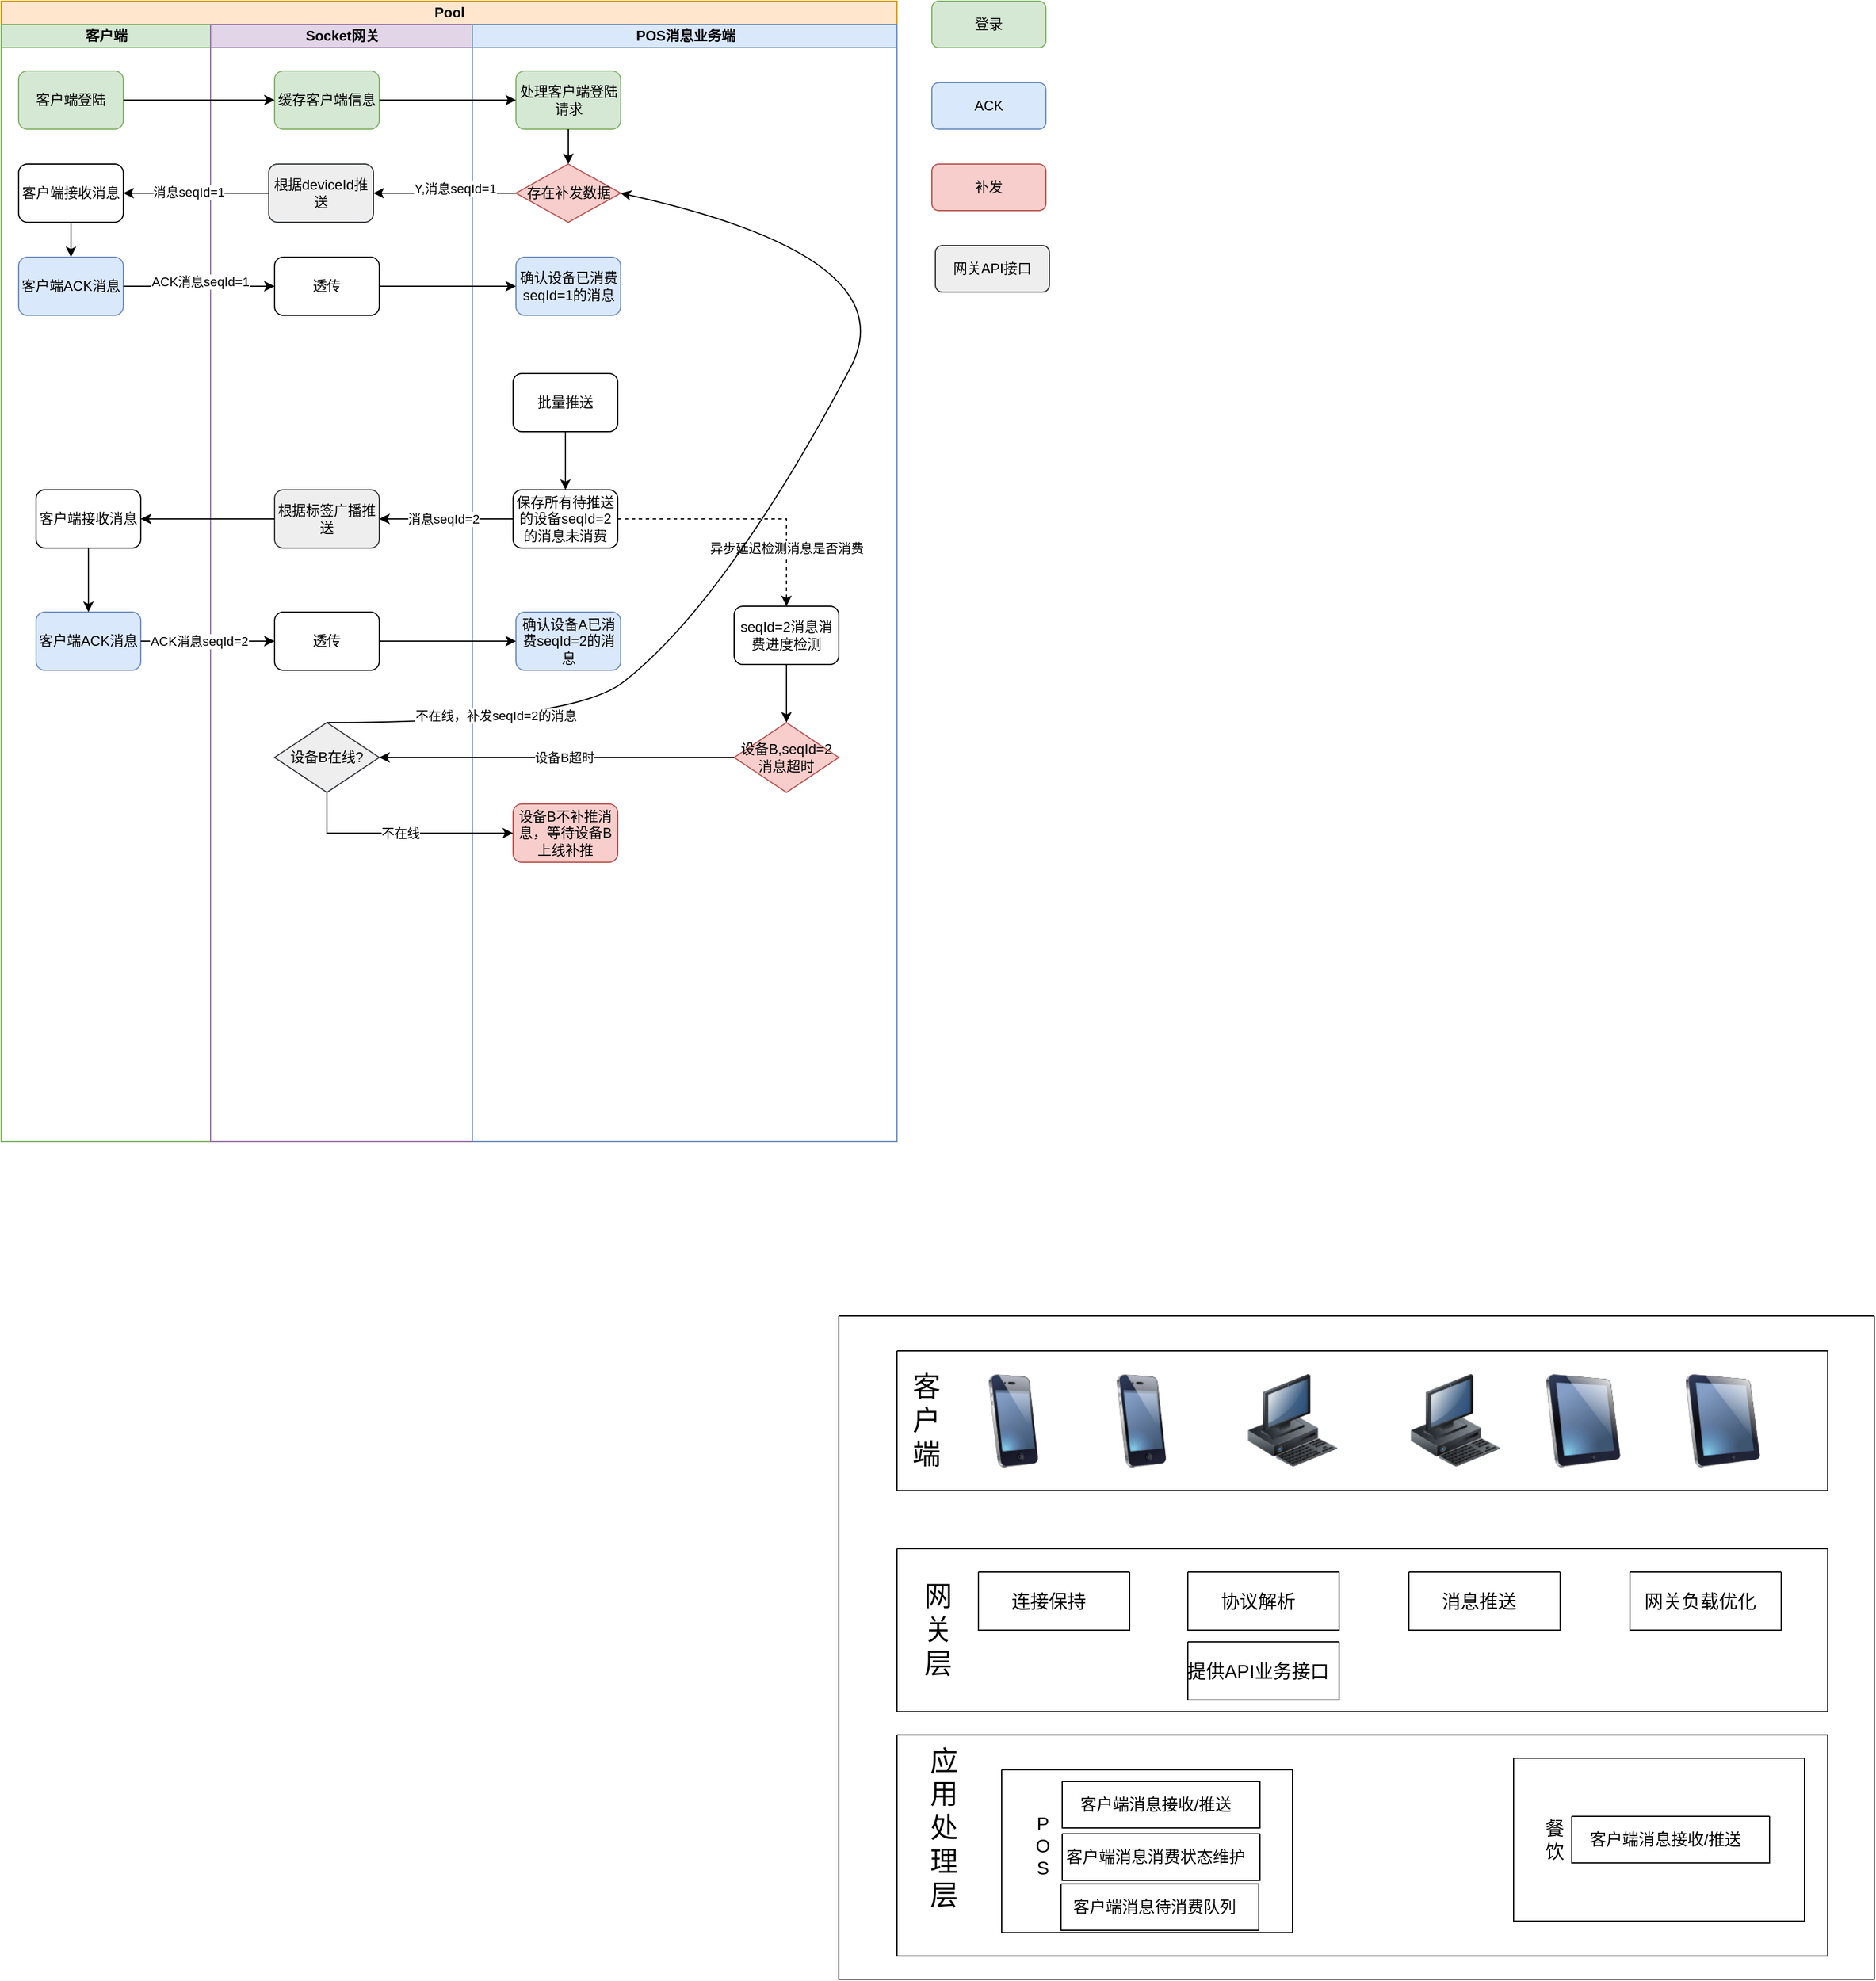 <mxfile version="14.7.3" type="github">
  <diagram id="HJ1Hfq0uVcgzrJEgd6cx" name="第 1 页">
    <mxGraphModel dx="946" dy="563" grid="1" gridSize="10" guides="1" tooltips="1" connect="1" arrows="1" fold="1" page="1" pageScale="1" pageWidth="827" pageHeight="1169" math="0" shadow="0">
      <root>
        <mxCell id="0" />
        <mxCell id="1" parent="0" />
        <mxCell id="xjjVBxoUjtWX53dAkBdB-1" value="Pool" style="swimlane;html=1;childLayout=stackLayout;resizeParent=1;resizeParentMax=0;startSize=20;fillColor=#ffe6cc;strokeColor=#d79b00;" vertex="1" parent="1">
          <mxGeometry x="120" y="60" width="770" height="980" as="geometry" />
        </mxCell>
        <mxCell id="xjjVBxoUjtWX53dAkBdB-2" value="客户端" style="swimlane;html=1;startSize=20;fillColor=#d5e8d4;strokeColor=#82b366;" vertex="1" parent="xjjVBxoUjtWX53dAkBdB-1">
          <mxGeometry y="20" width="180" height="960" as="geometry" />
        </mxCell>
        <mxCell id="xjjVBxoUjtWX53dAkBdB-72" value="客户端登陆" style="rounded=1;whiteSpace=wrap;html=1;fillColor=#d5e8d4;strokeColor=#82b366;" vertex="1" parent="xjjVBxoUjtWX53dAkBdB-2">
          <mxGeometry x="15" y="40" width="90" height="50" as="geometry" />
        </mxCell>
        <mxCell id="xjjVBxoUjtWX53dAkBdB-97" style="edgeStyle=orthogonalEdgeStyle;rounded=0;orthogonalLoop=1;jettySize=auto;html=1;" edge="1" parent="xjjVBxoUjtWX53dAkBdB-2" source="xjjVBxoUjtWX53dAkBdB-88" target="xjjVBxoUjtWX53dAkBdB-96">
          <mxGeometry relative="1" as="geometry" />
        </mxCell>
        <mxCell id="xjjVBxoUjtWX53dAkBdB-88" value="客户端接收消息" style="rounded=1;whiteSpace=wrap;html=1;" vertex="1" parent="xjjVBxoUjtWX53dAkBdB-2">
          <mxGeometry x="15" y="120" width="90" height="50" as="geometry" />
        </mxCell>
        <mxCell id="xjjVBxoUjtWX53dAkBdB-96" value="客户端ACK消息" style="rounded=1;whiteSpace=wrap;html=1;fillColor=#dae8fc;strokeColor=#6c8ebf;" vertex="1" parent="xjjVBxoUjtWX53dAkBdB-2">
          <mxGeometry x="15" y="200" width="90" height="50" as="geometry" />
        </mxCell>
        <mxCell id="xjjVBxoUjtWX53dAkBdB-103" value="客户端接收消息" style="rounded=1;whiteSpace=wrap;html=1;" vertex="1" parent="xjjVBxoUjtWX53dAkBdB-2">
          <mxGeometry x="30" y="400" width="90" height="50" as="geometry" />
        </mxCell>
        <mxCell id="xjjVBxoUjtWX53dAkBdB-104" value="客户端ACK消息" style="rounded=1;whiteSpace=wrap;html=1;fillColor=#dae8fc;strokeColor=#6c8ebf;" vertex="1" parent="xjjVBxoUjtWX53dAkBdB-2">
          <mxGeometry x="30" y="505" width="90" height="50" as="geometry" />
        </mxCell>
        <mxCell id="xjjVBxoUjtWX53dAkBdB-102" style="edgeStyle=orthogonalEdgeStyle;rounded=0;orthogonalLoop=1;jettySize=auto;html=1;" edge="1" parent="xjjVBxoUjtWX53dAkBdB-2" source="xjjVBxoUjtWX53dAkBdB-103" target="xjjVBxoUjtWX53dAkBdB-104">
          <mxGeometry relative="1" as="geometry" />
        </mxCell>
        <mxCell id="xjjVBxoUjtWX53dAkBdB-3" value="Socket网关" style="swimlane;html=1;startSize=20;fillColor=#e1d5e7;strokeColor=#9673a6;" vertex="1" parent="xjjVBxoUjtWX53dAkBdB-1">
          <mxGeometry x="180" y="20" width="225" height="960" as="geometry" />
        </mxCell>
        <mxCell id="xjjVBxoUjtWX53dAkBdB-74" value="缓存客户端信息" style="rounded=1;whiteSpace=wrap;html=1;fillColor=#d5e8d4;strokeColor=#82b366;" vertex="1" parent="xjjVBxoUjtWX53dAkBdB-3">
          <mxGeometry x="55" y="40" width="90" height="50" as="geometry" />
        </mxCell>
        <mxCell id="xjjVBxoUjtWX53dAkBdB-83" value="根据deviceId推送" style="rounded=1;whiteSpace=wrap;html=1;fillColor=#eeeeee;strokeColor=#36393d;" vertex="1" parent="xjjVBxoUjtWX53dAkBdB-3">
          <mxGeometry x="50" y="120" width="90" height="50" as="geometry" />
        </mxCell>
        <mxCell id="xjjVBxoUjtWX53dAkBdB-93" value="根据标签广播推送" style="rounded=1;whiteSpace=wrap;html=1;fillColor=#eeeeee;strokeColor=#36393d;" vertex="1" parent="xjjVBxoUjtWX53dAkBdB-3">
          <mxGeometry x="55" y="400" width="90" height="50" as="geometry" />
        </mxCell>
        <mxCell id="xjjVBxoUjtWX53dAkBdB-98" value="透传" style="rounded=1;whiteSpace=wrap;html=1;" vertex="1" parent="xjjVBxoUjtWX53dAkBdB-3">
          <mxGeometry x="55" y="200" width="90" height="50" as="geometry" />
        </mxCell>
        <mxCell id="xjjVBxoUjtWX53dAkBdB-106" value="透传" style="rounded=1;whiteSpace=wrap;html=1;" vertex="1" parent="xjjVBxoUjtWX53dAkBdB-3">
          <mxGeometry x="55" y="505" width="90" height="50" as="geometry" />
        </mxCell>
        <mxCell id="xjjVBxoUjtWX53dAkBdB-130" value="设备B在线?" style="rhombus;whiteSpace=wrap;html=1;fillColor=#eeeeee;strokeColor=#36393d;" vertex="1" parent="xjjVBxoUjtWX53dAkBdB-3">
          <mxGeometry x="55" y="600" width="90" height="60" as="geometry" />
        </mxCell>
        <mxCell id="xjjVBxoUjtWX53dAkBdB-4" value="POS消息业务端" style="swimlane;html=1;startSize=20;fillColor=#dae8fc;strokeColor=#6c8ebf;" vertex="1" parent="xjjVBxoUjtWX53dAkBdB-1">
          <mxGeometry x="405" y="20" width="365" height="960" as="geometry">
            <mxRectangle x="240" y="20" width="30" height="460" as="alternateBounds" />
          </mxGeometry>
        </mxCell>
        <mxCell id="xjjVBxoUjtWX53dAkBdB-75" value="处理客户端登陆请求" style="rounded=1;whiteSpace=wrap;html=1;fillColor=#d5e8d4;strokeColor=#82b366;" vertex="1" parent="xjjVBxoUjtWX53dAkBdB-4">
          <mxGeometry x="37.5" y="40" width="90" height="50" as="geometry" />
        </mxCell>
        <mxCell id="xjjVBxoUjtWX53dAkBdB-79" value="存在补发数据" style="rhombus;whiteSpace=wrap;html=1;fillColor=#f8cecc;strokeColor=#b85450;" vertex="1" parent="xjjVBxoUjtWX53dAkBdB-4">
          <mxGeometry x="37.5" y="120" width="90" height="50" as="geometry" />
        </mxCell>
        <mxCell id="xjjVBxoUjtWX53dAkBdB-80" value="" style="endArrow=classic;html=1;exitX=0.5;exitY=1;exitDx=0;exitDy=0;entryX=0.5;entryY=0;entryDx=0;entryDy=0;" edge="1" parent="xjjVBxoUjtWX53dAkBdB-4" source="xjjVBxoUjtWX53dAkBdB-75" target="xjjVBxoUjtWX53dAkBdB-79">
          <mxGeometry width="50" height="50" relative="1" as="geometry">
            <mxPoint x="2.5" y="200" as="sourcePoint" />
            <mxPoint x="52.5" y="150" as="targetPoint" />
          </mxGeometry>
        </mxCell>
        <mxCell id="xjjVBxoUjtWX53dAkBdB-120" style="edgeStyle=orthogonalEdgeStyle;rounded=0;orthogonalLoop=1;jettySize=auto;html=1;" edge="1" parent="xjjVBxoUjtWX53dAkBdB-4" source="xjjVBxoUjtWX53dAkBdB-92" target="xjjVBxoUjtWX53dAkBdB-119">
          <mxGeometry relative="1" as="geometry" />
        </mxCell>
        <mxCell id="xjjVBxoUjtWX53dAkBdB-92" value="批量推送" style="rounded=1;whiteSpace=wrap;html=1;" vertex="1" parent="xjjVBxoUjtWX53dAkBdB-4">
          <mxGeometry x="35" y="300" width="90" height="50" as="geometry" />
        </mxCell>
        <mxCell id="xjjVBxoUjtWX53dAkBdB-100" value="确认设备已消费seqId=1的消息" style="rounded=1;whiteSpace=wrap;html=1;fillColor=#dae8fc;strokeColor=#6c8ebf;" vertex="1" parent="xjjVBxoUjtWX53dAkBdB-4">
          <mxGeometry x="37.5" y="200" width="90" height="50" as="geometry" />
        </mxCell>
        <mxCell id="xjjVBxoUjtWX53dAkBdB-108" value="确认设备A已消费seqId=2的消息" style="rounded=1;whiteSpace=wrap;html=1;fillColor=#dae8fc;strokeColor=#6c8ebf;" vertex="1" parent="xjjVBxoUjtWX53dAkBdB-4">
          <mxGeometry x="37.5" y="505" width="90" height="50" as="geometry" />
        </mxCell>
        <mxCell id="xjjVBxoUjtWX53dAkBdB-126" style="edgeStyle=orthogonalEdgeStyle;rounded=0;orthogonalLoop=1;jettySize=auto;html=1;entryX=0.5;entryY=0;entryDx=0;entryDy=0;dashed=1;" edge="1" parent="xjjVBxoUjtWX53dAkBdB-4" source="xjjVBxoUjtWX53dAkBdB-119" target="xjjVBxoUjtWX53dAkBdB-125">
          <mxGeometry relative="1" as="geometry" />
        </mxCell>
        <mxCell id="xjjVBxoUjtWX53dAkBdB-127" value="异步延迟检测消息是否消费" style="edgeLabel;html=1;align=center;verticalAlign=middle;resizable=0;points=[];" vertex="1" connectable="0" parent="xjjVBxoUjtWX53dAkBdB-126">
          <mxGeometry x="-0.291" relative="1" as="geometry">
            <mxPoint x="67" y="25" as="offset" />
          </mxGeometry>
        </mxCell>
        <mxCell id="xjjVBxoUjtWX53dAkBdB-119" value="保存所有待推送的设备seqId=2的消息未消费" style="rounded=1;whiteSpace=wrap;html=1;" vertex="1" parent="xjjVBxoUjtWX53dAkBdB-4">
          <mxGeometry x="35" y="400" width="90" height="50" as="geometry" />
        </mxCell>
        <mxCell id="xjjVBxoUjtWX53dAkBdB-129" style="edgeStyle=orthogonalEdgeStyle;rounded=0;orthogonalLoop=1;jettySize=auto;html=1;entryX=0.5;entryY=0;entryDx=0;entryDy=0;" edge="1" parent="xjjVBxoUjtWX53dAkBdB-4" source="xjjVBxoUjtWX53dAkBdB-125" target="xjjVBxoUjtWX53dAkBdB-128">
          <mxGeometry relative="1" as="geometry" />
        </mxCell>
        <mxCell id="xjjVBxoUjtWX53dAkBdB-125" value="seqId=2消息消费进度检测" style="rounded=1;whiteSpace=wrap;html=1;" vertex="1" parent="xjjVBxoUjtWX53dAkBdB-4">
          <mxGeometry x="225" y="500" width="90" height="50" as="geometry" />
        </mxCell>
        <mxCell id="xjjVBxoUjtWX53dAkBdB-128" value="设备B,seqId=2消息超时" style="rhombus;whiteSpace=wrap;html=1;fillColor=#f8cecc;strokeColor=#b85450;" vertex="1" parent="xjjVBxoUjtWX53dAkBdB-4">
          <mxGeometry x="225" y="600" width="90" height="60" as="geometry" />
        </mxCell>
        <mxCell id="xjjVBxoUjtWX53dAkBdB-134" value="设备B不补推消息，等待设备B上线补推" style="rounded=1;whiteSpace=wrap;html=1;fillColor=#f8cecc;strokeColor=#b85450;" vertex="1" parent="xjjVBxoUjtWX53dAkBdB-4">
          <mxGeometry x="35" y="670" width="90" height="50" as="geometry" />
        </mxCell>
        <mxCell id="xjjVBxoUjtWX53dAkBdB-76" style="edgeStyle=orthogonalEdgeStyle;rounded=0;orthogonalLoop=1;jettySize=auto;html=1;exitX=1;exitY=0.5;exitDx=0;exitDy=0;entryX=0;entryY=0.5;entryDx=0;entryDy=0;" edge="1" parent="xjjVBxoUjtWX53dAkBdB-1" source="xjjVBxoUjtWX53dAkBdB-72" target="xjjVBxoUjtWX53dAkBdB-74">
          <mxGeometry relative="1" as="geometry" />
        </mxCell>
        <mxCell id="xjjVBxoUjtWX53dAkBdB-77" style="edgeStyle=orthogonalEdgeStyle;rounded=0;orthogonalLoop=1;jettySize=auto;html=1;exitX=1;exitY=0.5;exitDx=0;exitDy=0;entryX=0;entryY=0.5;entryDx=0;entryDy=0;" edge="1" parent="xjjVBxoUjtWX53dAkBdB-1" source="xjjVBxoUjtWX53dAkBdB-74" target="xjjVBxoUjtWX53dAkBdB-75">
          <mxGeometry relative="1" as="geometry" />
        </mxCell>
        <mxCell id="xjjVBxoUjtWX53dAkBdB-84" value="" style="endArrow=classic;html=1;exitX=0;exitY=0.5;exitDx=0;exitDy=0;entryX=1;entryY=0.5;entryDx=0;entryDy=0;" edge="1" parent="xjjVBxoUjtWX53dAkBdB-1" source="xjjVBxoUjtWX53dAkBdB-79" target="xjjVBxoUjtWX53dAkBdB-83">
          <mxGeometry width="50" height="50" relative="1" as="geometry">
            <mxPoint x="-60" y="270" as="sourcePoint" />
            <mxPoint x="-10" y="220" as="targetPoint" />
          </mxGeometry>
        </mxCell>
        <mxCell id="xjjVBxoUjtWX53dAkBdB-85" value="Y,消息seqId=1" style="edgeLabel;html=1;align=center;verticalAlign=middle;resizable=0;points=[];" vertex="1" connectable="0" parent="xjjVBxoUjtWX53dAkBdB-84">
          <mxGeometry x="-0.143" y="-4" relative="1" as="geometry">
            <mxPoint as="offset" />
          </mxGeometry>
        </mxCell>
        <mxCell id="xjjVBxoUjtWX53dAkBdB-89" value="" style="endArrow=classic;html=1;exitX=0;exitY=0.5;exitDx=0;exitDy=0;entryX=1;entryY=0.5;entryDx=0;entryDy=0;" edge="1" parent="xjjVBxoUjtWX53dAkBdB-1" source="xjjVBxoUjtWX53dAkBdB-83" target="xjjVBxoUjtWX53dAkBdB-88">
          <mxGeometry width="50" height="50" relative="1" as="geometry">
            <mxPoint x="-80" y="250" as="sourcePoint" />
            <mxPoint x="-30" y="200" as="targetPoint" />
          </mxGeometry>
        </mxCell>
        <mxCell id="xjjVBxoUjtWX53dAkBdB-116" value="消息seqId=1" style="edgeLabel;html=1;align=center;verticalAlign=middle;resizable=0;points=[];" vertex="1" connectable="0" parent="xjjVBxoUjtWX53dAkBdB-89">
          <mxGeometry x="0.106" y="-1" relative="1" as="geometry">
            <mxPoint as="offset" />
          </mxGeometry>
        </mxCell>
        <mxCell id="xjjVBxoUjtWX53dAkBdB-99" value="" style="endArrow=classic;html=1;entryX=0;entryY=0.5;entryDx=0;entryDy=0;exitX=1;exitY=0.5;exitDx=0;exitDy=0;" edge="1" parent="xjjVBxoUjtWX53dAkBdB-1" source="xjjVBxoUjtWX53dAkBdB-96" target="xjjVBxoUjtWX53dAkBdB-98">
          <mxGeometry width="50" height="50" relative="1" as="geometry">
            <mxPoint x="-90" y="340" as="sourcePoint" />
            <mxPoint x="-40" y="290" as="targetPoint" />
          </mxGeometry>
        </mxCell>
        <mxCell id="xjjVBxoUjtWX53dAkBdB-117" value="ACK消息seqId=1" style="edgeLabel;html=1;align=center;verticalAlign=middle;resizable=0;points=[];" vertex="1" connectable="0" parent="xjjVBxoUjtWX53dAkBdB-99">
          <mxGeometry x="-0.378" y="4" relative="1" as="geometry">
            <mxPoint x="25" as="offset" />
          </mxGeometry>
        </mxCell>
        <mxCell id="xjjVBxoUjtWX53dAkBdB-101" value="" style="endArrow=classic;html=1;entryX=0;entryY=0.5;entryDx=0;entryDy=0;exitX=1;exitY=0.5;exitDx=0;exitDy=0;" edge="1" parent="xjjVBxoUjtWX53dAkBdB-1" source="xjjVBxoUjtWX53dAkBdB-98" target="xjjVBxoUjtWX53dAkBdB-100">
          <mxGeometry width="50" height="50" relative="1" as="geometry">
            <mxPoint x="-80" y="330" as="sourcePoint" />
            <mxPoint x="-30" y="280" as="targetPoint" />
          </mxGeometry>
        </mxCell>
        <mxCell id="xjjVBxoUjtWX53dAkBdB-113" value="" style="endArrow=classic;html=1;entryX=0;entryY=0.5;entryDx=0;entryDy=0;exitX=1;exitY=0.5;exitDx=0;exitDy=0;" edge="1" parent="xjjVBxoUjtWX53dAkBdB-1" source="xjjVBxoUjtWX53dAkBdB-106" target="xjjVBxoUjtWX53dAkBdB-108">
          <mxGeometry width="50" height="50" relative="1" as="geometry">
            <mxPoint x="-200" y="540" as="sourcePoint" />
            <mxPoint x="-150" y="490" as="targetPoint" />
          </mxGeometry>
        </mxCell>
        <mxCell id="xjjVBxoUjtWX53dAkBdB-115" value="" style="endArrow=classic;html=1;entryX=0;entryY=0.5;entryDx=0;entryDy=0;exitX=1;exitY=0.5;exitDx=0;exitDy=0;" edge="1" parent="xjjVBxoUjtWX53dAkBdB-1" source="xjjVBxoUjtWX53dAkBdB-104" target="xjjVBxoUjtWX53dAkBdB-106">
          <mxGeometry width="50" height="50" relative="1" as="geometry">
            <mxPoint x="-60" y="610" as="sourcePoint" />
            <mxPoint x="-10" y="560" as="targetPoint" />
          </mxGeometry>
        </mxCell>
        <mxCell id="xjjVBxoUjtWX53dAkBdB-124" value="ACK消息seqId=2" style="edgeLabel;html=1;align=center;verticalAlign=middle;resizable=0;points=[];" vertex="1" connectable="0" parent="xjjVBxoUjtWX53dAkBdB-115">
          <mxGeometry x="-0.374" y="4" relative="1" as="geometry">
            <mxPoint x="14" y="4" as="offset" />
          </mxGeometry>
        </mxCell>
        <mxCell id="xjjVBxoUjtWX53dAkBdB-121" style="edgeStyle=orthogonalEdgeStyle;rounded=0;orthogonalLoop=1;jettySize=auto;html=1;entryX=1;entryY=0.5;entryDx=0;entryDy=0;" edge="1" parent="xjjVBxoUjtWX53dAkBdB-1" source="xjjVBxoUjtWX53dAkBdB-119" target="xjjVBxoUjtWX53dAkBdB-93">
          <mxGeometry relative="1" as="geometry" />
        </mxCell>
        <mxCell id="xjjVBxoUjtWX53dAkBdB-123" value="消息seqId=2" style="edgeLabel;html=1;align=center;verticalAlign=middle;resizable=0;points=[];" vertex="1" connectable="0" parent="xjjVBxoUjtWX53dAkBdB-121">
          <mxGeometry x="0.165" y="-3" relative="1" as="geometry">
            <mxPoint x="7" y="3" as="offset" />
          </mxGeometry>
        </mxCell>
        <mxCell id="xjjVBxoUjtWX53dAkBdB-122" style="edgeStyle=orthogonalEdgeStyle;rounded=0;orthogonalLoop=1;jettySize=auto;html=1;entryX=1;entryY=0.5;entryDx=0;entryDy=0;" edge="1" parent="xjjVBxoUjtWX53dAkBdB-1" source="xjjVBxoUjtWX53dAkBdB-93" target="xjjVBxoUjtWX53dAkBdB-103">
          <mxGeometry relative="1" as="geometry" />
        </mxCell>
        <mxCell id="xjjVBxoUjtWX53dAkBdB-131" style="edgeStyle=orthogonalEdgeStyle;rounded=0;orthogonalLoop=1;jettySize=auto;html=1;entryX=1;entryY=0.5;entryDx=0;entryDy=0;" edge="1" parent="xjjVBxoUjtWX53dAkBdB-1" source="xjjVBxoUjtWX53dAkBdB-128" target="xjjVBxoUjtWX53dAkBdB-130">
          <mxGeometry relative="1" as="geometry" />
        </mxCell>
        <mxCell id="xjjVBxoUjtWX53dAkBdB-138" value="设备B超时" style="edgeLabel;html=1;align=center;verticalAlign=middle;resizable=0;points=[];" vertex="1" connectable="0" parent="xjjVBxoUjtWX53dAkBdB-131">
          <mxGeometry x="-0.043" relative="1" as="geometry">
            <mxPoint as="offset" />
          </mxGeometry>
        </mxCell>
        <mxCell id="xjjVBxoUjtWX53dAkBdB-135" value="不在线" style="edgeStyle=orthogonalEdgeStyle;rounded=0;orthogonalLoop=1;jettySize=auto;html=1;entryX=0;entryY=0.5;entryDx=0;entryDy=0;exitX=0.5;exitY=1;exitDx=0;exitDy=0;" edge="1" parent="xjjVBxoUjtWX53dAkBdB-1" source="xjjVBxoUjtWX53dAkBdB-130" target="xjjVBxoUjtWX53dAkBdB-134">
          <mxGeometry relative="1" as="geometry" />
        </mxCell>
        <mxCell id="xjjVBxoUjtWX53dAkBdB-136" value="" style="curved=1;endArrow=classic;html=1;exitX=0.5;exitY=0;exitDx=0;exitDy=0;entryX=1;entryY=0.5;entryDx=0;entryDy=0;" edge="1" parent="xjjVBxoUjtWX53dAkBdB-1" source="xjjVBxoUjtWX53dAkBdB-130" target="xjjVBxoUjtWX53dAkBdB-79">
          <mxGeometry width="50" height="50" relative="1" as="geometry">
            <mxPoint x="430" y="520" as="sourcePoint" />
            <mxPoint x="650" y="260" as="targetPoint" />
            <Array as="points">
              <mxPoint x="490" y="620" />
              <mxPoint x="580" y="550" />
              <mxPoint x="680" y="410" />
              <mxPoint x="780" y="220" />
            </Array>
          </mxGeometry>
        </mxCell>
        <mxCell id="xjjVBxoUjtWX53dAkBdB-137" value="不在线，补发seqId=2的消息" style="edgeLabel;html=1;align=center;verticalAlign=middle;resizable=0;points=[];" vertex="1" connectable="0" parent="xjjVBxoUjtWX53dAkBdB-136">
          <mxGeometry x="-0.699" y="6" relative="1" as="geometry">
            <mxPoint as="offset" />
          </mxGeometry>
        </mxCell>
        <mxCell id="xjjVBxoUjtWX53dAkBdB-8" value="" style="swimlane;startSize=0;" vertex="1" parent="1">
          <mxGeometry x="840" y="1190" width="890" height="570" as="geometry" />
        </mxCell>
        <mxCell id="xjjVBxoUjtWX53dAkBdB-9" value="" style="swimlane;startSize=0;" vertex="1" parent="xjjVBxoUjtWX53dAkBdB-8">
          <mxGeometry x="50" y="30" width="800" height="120" as="geometry">
            <mxRectangle x="50" y="30" width="50" height="40" as="alternateBounds" />
          </mxGeometry>
        </mxCell>
        <mxCell id="xjjVBxoUjtWX53dAkBdB-10" value="&lt;font style=&quot;font-size: 24px&quot;&gt;客&lt;br&gt;户&lt;br&gt;端&lt;/font&gt;" style="text;html=1;align=center;verticalAlign=middle;resizable=0;points=[];autosize=1;strokeColor=none;rotation=0;" vertex="1" parent="xjjVBxoUjtWX53dAkBdB-9">
          <mxGeometry x="5" y="30" width="40" height="60" as="geometry" />
        </mxCell>
        <mxCell id="xjjVBxoUjtWX53dAkBdB-5" value="" style="image;html=1;image=img/lib/clip_art/telecommunication/iPhone_128x128.png" vertex="1" parent="xjjVBxoUjtWX53dAkBdB-9">
          <mxGeometry x="60" y="20" width="80" height="80" as="geometry" />
        </mxCell>
        <mxCell id="xjjVBxoUjtWX53dAkBdB-11" value="" style="image;html=1;image=img/lib/clip_art/telecommunication/iPhone_128x128.png" vertex="1" parent="xjjVBxoUjtWX53dAkBdB-9">
          <mxGeometry x="170" y="20" width="80" height="80" as="geometry" />
        </mxCell>
        <mxCell id="xjjVBxoUjtWX53dAkBdB-12" value="" style="image;html=1;image=img/lib/clip_art/computers/Workstation_128x128.png" vertex="1" parent="xjjVBxoUjtWX53dAkBdB-9">
          <mxGeometry x="300" y="20" width="80" height="80" as="geometry" />
        </mxCell>
        <mxCell id="xjjVBxoUjtWX53dAkBdB-13" value="" style="image;html=1;image=img/lib/clip_art/computers/Workstation_128x128.png" vertex="1" parent="xjjVBxoUjtWX53dAkBdB-9">
          <mxGeometry x="440" y="20" width="80" height="80" as="geometry" />
        </mxCell>
        <mxCell id="xjjVBxoUjtWX53dAkBdB-18" value="" style="image;html=1;image=img/lib/clip_art/computers/iPad_128x128.png" vertex="1" parent="xjjVBxoUjtWX53dAkBdB-9">
          <mxGeometry x="550" y="20" width="80" height="80" as="geometry" />
        </mxCell>
        <mxCell id="xjjVBxoUjtWX53dAkBdB-19" value="" style="image;html=1;image=img/lib/clip_art/computers/iPad_128x128.png" vertex="1" parent="xjjVBxoUjtWX53dAkBdB-9">
          <mxGeometry x="670" y="20" width="80" height="80" as="geometry" />
        </mxCell>
        <mxCell id="xjjVBxoUjtWX53dAkBdB-16" value="" style="swimlane;startSize=0;" vertex="1" parent="xjjVBxoUjtWX53dAkBdB-8">
          <mxGeometry x="50" y="200" width="800" height="140" as="geometry" />
        </mxCell>
        <mxCell id="xjjVBxoUjtWX53dAkBdB-17" value="&lt;span style=&quot;font-size: 24px&quot;&gt;网&lt;br&gt;关&lt;br&gt;层&lt;br&gt;&lt;/span&gt;" style="text;html=1;align=center;verticalAlign=middle;resizable=0;points=[];autosize=1;strokeColor=none;rotation=0;" vertex="1" parent="xjjVBxoUjtWX53dAkBdB-16">
          <mxGeometry x="15" y="40" width="40" height="60" as="geometry" />
        </mxCell>
        <mxCell id="xjjVBxoUjtWX53dAkBdB-51" value="" style="swimlane;startSize=0;" vertex="1" parent="xjjVBxoUjtWX53dAkBdB-16">
          <mxGeometry x="250" y="20" width="130" height="50" as="geometry" />
        </mxCell>
        <mxCell id="xjjVBxoUjtWX53dAkBdB-52" value="&lt;font style=&quot;font-size: 16px&quot;&gt;协议解析&lt;/font&gt;" style="text;html=1;align=center;verticalAlign=middle;resizable=0;points=[];autosize=1;strokeColor=none;" vertex="1" parent="xjjVBxoUjtWX53dAkBdB-51">
          <mxGeometry x="20" y="15" width="80" height="20" as="geometry" />
        </mxCell>
        <mxCell id="xjjVBxoUjtWX53dAkBdB-54" value="" style="swimlane;startSize=0;" vertex="1" parent="xjjVBxoUjtWX53dAkBdB-16">
          <mxGeometry x="440" y="20" width="130" height="50" as="geometry" />
        </mxCell>
        <mxCell id="xjjVBxoUjtWX53dAkBdB-55" value="&lt;font style=&quot;font-size: 16px&quot;&gt;消息推送&lt;/font&gt;" style="text;html=1;align=center;verticalAlign=middle;resizable=0;points=[];autosize=1;strokeColor=none;" vertex="1" parent="xjjVBxoUjtWX53dAkBdB-54">
          <mxGeometry x="20" y="15" width="80" height="20" as="geometry" />
        </mxCell>
        <mxCell id="xjjVBxoUjtWX53dAkBdB-35" value="" style="swimlane;startSize=0;" vertex="1" parent="xjjVBxoUjtWX53dAkBdB-8">
          <mxGeometry x="50" y="360" width="800" height="190" as="geometry" />
        </mxCell>
        <mxCell id="xjjVBxoUjtWX53dAkBdB-36" value="&lt;span style=&quot;font-size: 24px&quot;&gt;应&lt;br&gt;用&lt;br&gt;处&lt;br&gt;理&lt;br&gt;层&lt;/span&gt;" style="text;html=1;align=center;verticalAlign=middle;resizable=0;points=[];autosize=1;strokeColor=none;rotation=0;" vertex="1" parent="xjjVBxoUjtWX53dAkBdB-35">
          <mxGeometry x="20" y="30" width="40" height="100" as="geometry" />
        </mxCell>
        <mxCell id="xjjVBxoUjtWX53dAkBdB-39" value="&lt;span style=&quot;font-size: 16px&quot;&gt;P&lt;br&gt;O&lt;br&gt;S&lt;/span&gt;" style="text;html=1;align=center;verticalAlign=middle;resizable=0;points=[];autosize=1;strokeColor=none;rotation=0;" vertex="1" parent="xjjVBxoUjtWX53dAkBdB-35">
          <mxGeometry x="110" y="70" width="30" height="50" as="geometry" />
        </mxCell>
        <mxCell id="xjjVBxoUjtWX53dAkBdB-43" value="" style="swimlane;startSize=0;" vertex="1" parent="xjjVBxoUjtWX53dAkBdB-35">
          <mxGeometry x="530" y="20" width="250" height="140" as="geometry" />
        </mxCell>
        <mxCell id="xjjVBxoUjtWX53dAkBdB-45" value="&lt;span style=&quot;font-size: 16px&quot;&gt;餐&lt;br&gt;饮&lt;/span&gt;" style="text;html=1;align=center;verticalAlign=middle;resizable=0;points=[];autosize=1;strokeColor=none;rotation=0;" vertex="1" parent="xjjVBxoUjtWX53dAkBdB-43">
          <mxGeometry x="20" y="50" width="30" height="40" as="geometry" />
        </mxCell>
        <mxCell id="xjjVBxoUjtWX53dAkBdB-62" value="" style="swimlane;startSize=0;" vertex="1" parent="xjjVBxoUjtWX53dAkBdB-43">
          <mxGeometry x="50" y="50" width="170" height="40" as="geometry" />
        </mxCell>
        <mxCell id="xjjVBxoUjtWX53dAkBdB-63" value="&lt;font style=&quot;font-size: 14px&quot;&gt;客户端消息接收/推送&lt;/font&gt;" style="text;html=1;align=center;verticalAlign=middle;resizable=0;points=[];autosize=1;strokeColor=none;" vertex="1" parent="xjjVBxoUjtWX53dAkBdB-62">
          <mxGeometry x="5" y="10" width="150" height="20" as="geometry" />
        </mxCell>
        <mxCell id="xjjVBxoUjtWX53dAkBdB-38" value="" style="swimlane;startSize=0;" vertex="1" parent="1">
          <mxGeometry x="980" y="1580" width="250" height="140" as="geometry" />
        </mxCell>
        <mxCell id="xjjVBxoUjtWX53dAkBdB-48" value="" style="swimlane;startSize=0;" vertex="1" parent="1">
          <mxGeometry x="960" y="1410" width="130" height="50" as="geometry" />
        </mxCell>
        <mxCell id="xjjVBxoUjtWX53dAkBdB-50" value="&lt;font style=&quot;font-size: 16px&quot;&gt;连接保持&lt;/font&gt;" style="text;html=1;align=center;verticalAlign=middle;resizable=0;points=[];autosize=1;strokeColor=none;" vertex="1" parent="xjjVBxoUjtWX53dAkBdB-48">
          <mxGeometry x="20" y="15" width="80" height="20" as="geometry" />
        </mxCell>
        <mxCell id="xjjVBxoUjtWX53dAkBdB-56" value="" style="swimlane;startSize=0;" vertex="1" parent="1">
          <mxGeometry x="1520" y="1410" width="130" height="50" as="geometry" />
        </mxCell>
        <mxCell id="xjjVBxoUjtWX53dAkBdB-57" value="&lt;font style=&quot;font-size: 16px&quot;&gt;网关负载优化&lt;/font&gt;" style="text;html=1;align=center;verticalAlign=middle;resizable=0;points=[];autosize=1;strokeColor=none;" vertex="1" parent="xjjVBxoUjtWX53dAkBdB-56">
          <mxGeometry x="5" y="15" width="110" height="20" as="geometry" />
        </mxCell>
        <mxCell id="xjjVBxoUjtWX53dAkBdB-58" value="" style="swimlane;startSize=0;" vertex="1" parent="1">
          <mxGeometry x="1140" y="1470" width="130" height="50" as="geometry" />
        </mxCell>
        <mxCell id="xjjVBxoUjtWX53dAkBdB-59" value="&lt;span style=&quot;font-size: 16px&quot;&gt;提供API业务接口&lt;/span&gt;" style="text;html=1;align=center;verticalAlign=middle;resizable=0;points=[];autosize=1;strokeColor=none;" vertex="1" parent="xjjVBxoUjtWX53dAkBdB-58">
          <mxGeometry x="-10" y="15" width="140" height="20" as="geometry" />
        </mxCell>
        <mxCell id="xjjVBxoUjtWX53dAkBdB-66" value="" style="swimlane;startSize=0;" vertex="1" parent="1">
          <mxGeometry x="1032" y="1590" width="170" height="40" as="geometry" />
        </mxCell>
        <mxCell id="xjjVBxoUjtWX53dAkBdB-67" value="&lt;font style=&quot;font-size: 14px&quot;&gt;客户端消息接收/推送&lt;/font&gt;" style="text;html=1;align=center;verticalAlign=middle;resizable=0;points=[];autosize=1;strokeColor=none;" vertex="1" parent="xjjVBxoUjtWX53dAkBdB-66">
          <mxGeometry x="5" y="10" width="150" height="20" as="geometry" />
        </mxCell>
        <mxCell id="xjjVBxoUjtWX53dAkBdB-68" value="" style="swimlane;startSize=0;" vertex="1" parent="1">
          <mxGeometry x="1032" y="1635" width="170" height="40" as="geometry" />
        </mxCell>
        <mxCell id="xjjVBxoUjtWX53dAkBdB-69" value="&lt;font style=&quot;font-size: 14px&quot;&gt;客户端消息消费状态维护&lt;/font&gt;" style="text;html=1;align=center;verticalAlign=middle;resizable=0;points=[];autosize=1;strokeColor=none;" vertex="1" parent="xjjVBxoUjtWX53dAkBdB-68">
          <mxGeometry x="-5" y="10" width="170" height="20" as="geometry" />
        </mxCell>
        <mxCell id="xjjVBxoUjtWX53dAkBdB-70" value="" style="swimlane;startSize=0;" vertex="1" parent="1">
          <mxGeometry x="1031" y="1678" width="170" height="40" as="geometry" />
        </mxCell>
        <mxCell id="xjjVBxoUjtWX53dAkBdB-71" value="&lt;span style=&quot;font-size: 14px&quot;&gt;客户端消息待消费队列&lt;/span&gt;" style="text;html=1;align=center;verticalAlign=middle;resizable=0;points=[];autosize=1;strokeColor=none;" vertex="1" parent="xjjVBxoUjtWX53dAkBdB-70">
          <mxGeometry y="10" width="160" height="20" as="geometry" />
        </mxCell>
        <mxCell id="xjjVBxoUjtWX53dAkBdB-139" value="登录" style="rounded=1;whiteSpace=wrap;html=1;fillColor=#d5e8d4;strokeColor=#82b366;" vertex="1" parent="1">
          <mxGeometry x="920" y="60" width="98" height="40" as="geometry" />
        </mxCell>
        <mxCell id="xjjVBxoUjtWX53dAkBdB-140" value="ACK" style="rounded=1;whiteSpace=wrap;html=1;fillColor=#dae8fc;strokeColor=#6c8ebf;" vertex="1" parent="1">
          <mxGeometry x="920" y="130" width="98" height="40" as="geometry" />
        </mxCell>
        <mxCell id="xjjVBxoUjtWX53dAkBdB-141" value="补发" style="rounded=1;whiteSpace=wrap;html=1;fillColor=#f8cecc;strokeColor=#b85450;" vertex="1" parent="1">
          <mxGeometry x="920" y="200" width="98" height="40" as="geometry" />
        </mxCell>
        <mxCell id="xjjVBxoUjtWX53dAkBdB-142" value="网关API接口" style="rounded=1;whiteSpace=wrap;html=1;fillColor=#eeeeee;strokeColor=#36393d;" vertex="1" parent="1">
          <mxGeometry x="923" y="270" width="98" height="40" as="geometry" />
        </mxCell>
      </root>
    </mxGraphModel>
  </diagram>
</mxfile>
